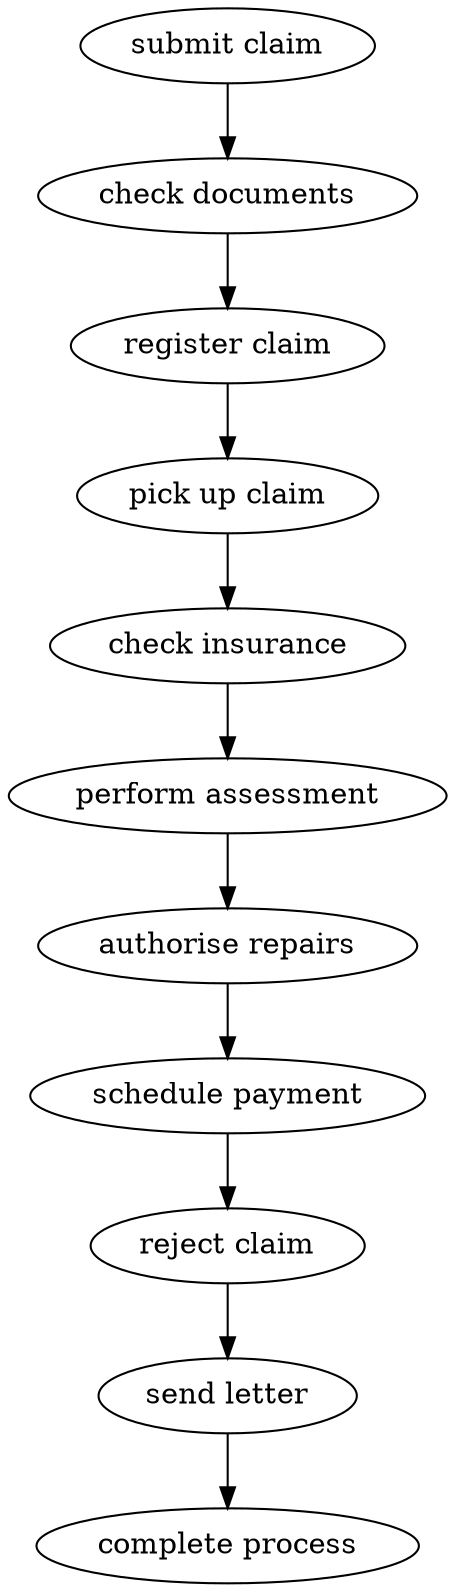 strict digraph "doc-3.8" {
	graph [name="doc-3.8"];
	"submit claim"	[attrs="{'type': 'Activity', 'label': 'submit claim'}"];
	"check documents"	[attrs="{'type': 'Activity', 'label': 'check documents'}"];
	"submit claim" -> "check documents"	[attrs="{'type': 'flow', 'label': 'flow'}"];
	"register claim"	[attrs="{'type': 'Activity', 'label': 'register claim'}"];
	"check documents" -> "register claim"	[attrs="{'type': 'flow', 'label': 'flow'}"];
	"pick up claim"	[attrs="{'type': 'Activity', 'label': 'pick up claim'}"];
	"register claim" -> "pick up claim"	[attrs="{'type': 'flow', 'label': 'flow'}"];
	"check insurance"	[attrs="{'type': 'Activity', 'label': 'check insurance'}"];
	"pick up claim" -> "check insurance"	[attrs="{'type': 'flow', 'label': 'flow'}"];
	"perform assessment"	[attrs="{'type': 'Activity', 'label': 'perform assessment'}"];
	"check insurance" -> "perform assessment"	[attrs="{'type': 'flow', 'label': 'flow'}"];
	"authorise repairs"	[attrs="{'type': 'Activity', 'label': 'authorise repairs'}"];
	"perform assessment" -> "authorise repairs"	[attrs="{'type': 'flow', 'label': 'flow'}"];
	"schedule payment"	[attrs="{'type': 'Activity', 'label': 'schedule payment'}"];
	"authorise repairs" -> "schedule payment"	[attrs="{'type': 'flow', 'label': 'flow'}"];
	"reject claim"	[attrs="{'type': 'Activity', 'label': 'reject claim'}"];
	"schedule payment" -> "reject claim"	[attrs="{'type': 'flow', 'label': 'flow'}"];
	"send letter"	[attrs="{'type': 'Activity', 'label': 'send letter'}"];
	"reject claim" -> "send letter"	[attrs="{'type': 'flow', 'label': 'flow'}"];
	"complete process"	[attrs="{'type': 'Activity', 'label': 'complete process'}"];
	"send letter" -> "complete process"	[attrs="{'type': 'flow', 'label': 'flow'}"];
}
